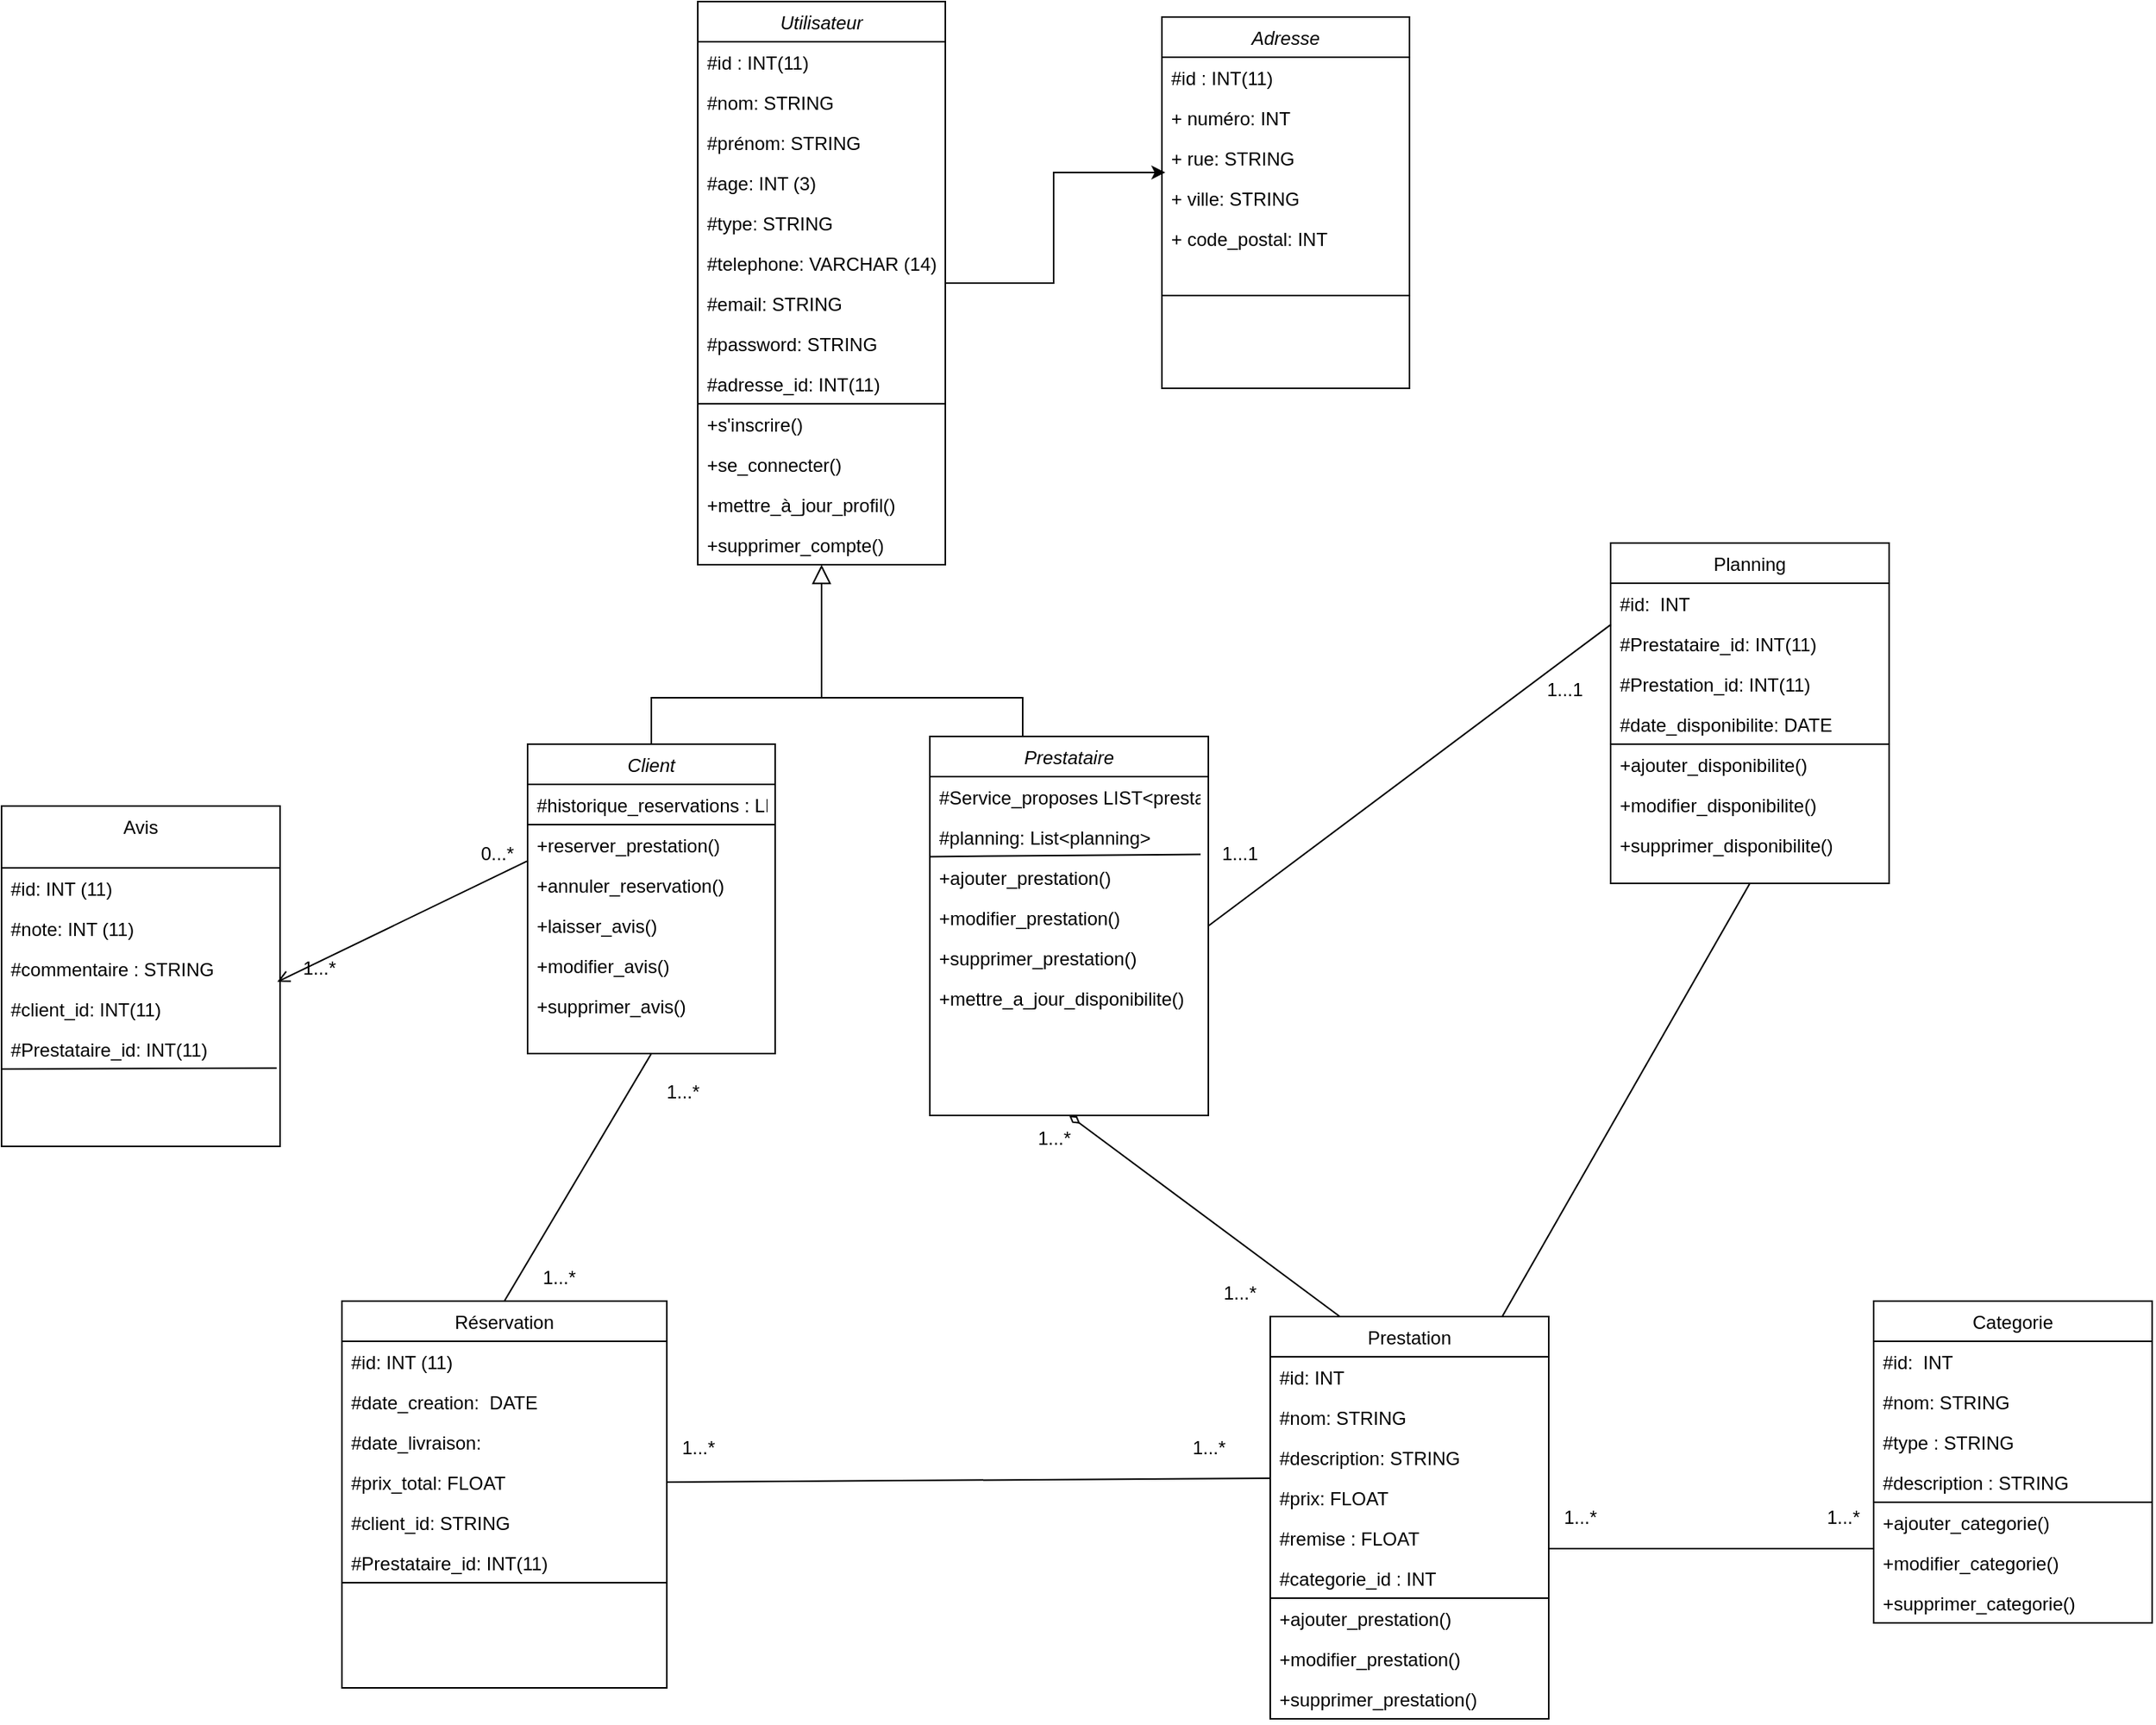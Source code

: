 <mxfile version="26.0.10">
  <diagram id="C5RBs43oDa-KdzZeNtuy" name="Page-1">
    <mxGraphModel dx="1638" dy="1960" grid="1" gridSize="10" guides="1" tooltips="1" connect="1" arrows="1" fold="1" page="1" pageScale="1" pageWidth="827" pageHeight="1169" math="0" shadow="0">
      <root>
        <mxCell id="WIyWlLk6GJQsqaUBKTNV-0" />
        <mxCell id="WIyWlLk6GJQsqaUBKTNV-1" parent="WIyWlLk6GJQsqaUBKTNV-0" />
        <mxCell id="zkfFHV4jXpPFQw0GAbJ--0" value="Utilisateur" style="swimlane;fontStyle=2;align=center;verticalAlign=top;childLayout=stackLayout;horizontal=1;startSize=26;horizontalStack=0;resizeParent=1;resizeLast=0;collapsible=1;marginBottom=0;rounded=0;shadow=0;strokeWidth=1;" parent="WIyWlLk6GJQsqaUBKTNV-1" vertex="1">
          <mxGeometry x="290" y="-1150" width="160" height="364" as="geometry">
            <mxRectangle x="230" y="140" width="160" height="26" as="alternateBounds" />
          </mxGeometry>
        </mxCell>
        <mxCell id="zkfFHV4jXpPFQw0GAbJ--1" value="#id : INT(11)" style="text;align=left;verticalAlign=top;spacingLeft=4;spacingRight=4;overflow=hidden;rotatable=0;points=[[0,0.5],[1,0.5]];portConstraint=eastwest;" parent="zkfFHV4jXpPFQw0GAbJ--0" vertex="1">
          <mxGeometry y="26" width="160" height="26" as="geometry" />
        </mxCell>
        <mxCell id="zkfFHV4jXpPFQw0GAbJ--2" value="#nom: STRING" style="text;align=left;verticalAlign=top;spacingLeft=4;spacingRight=4;overflow=hidden;rotatable=0;points=[[0,0.5],[1,0.5]];portConstraint=eastwest;rounded=0;shadow=0;html=0;" parent="zkfFHV4jXpPFQw0GAbJ--0" vertex="1">
          <mxGeometry y="52" width="160" height="26" as="geometry" />
        </mxCell>
        <mxCell id="zkfFHV4jXpPFQw0GAbJ--3" value="#prénom: STRING" style="text;align=left;verticalAlign=top;spacingLeft=4;spacingRight=4;overflow=hidden;rotatable=0;points=[[0,0.5],[1,0.5]];portConstraint=eastwest;rounded=0;shadow=0;html=0;" parent="zkfFHV4jXpPFQw0GAbJ--0" vertex="1">
          <mxGeometry y="78" width="160" height="26" as="geometry" />
        </mxCell>
        <mxCell id="09x6wX240GTnIhkP-kPZ-13" value="#age: INT (3)" style="text;align=left;verticalAlign=top;spacingLeft=4;spacingRight=4;overflow=hidden;rotatable=0;points=[[0,0.5],[1,0.5]];portConstraint=eastwest;rounded=0;shadow=0;html=0;" parent="zkfFHV4jXpPFQw0GAbJ--0" vertex="1">
          <mxGeometry y="104" width="160" height="26" as="geometry" />
        </mxCell>
        <mxCell id="09x6wX240GTnIhkP-kPZ-14" value="#type: STRING" style="text;align=left;verticalAlign=top;spacingLeft=4;spacingRight=4;overflow=hidden;rotatable=0;points=[[0,0.5],[1,0.5]];portConstraint=eastwest;rounded=0;shadow=0;html=0;" parent="zkfFHV4jXpPFQw0GAbJ--0" vertex="1">
          <mxGeometry y="130" width="160" height="26" as="geometry" />
        </mxCell>
        <mxCell id="09x6wX240GTnIhkP-kPZ-21" value="#telephone: VARCHAR (14)" style="text;align=left;verticalAlign=top;spacingLeft=4;spacingRight=4;overflow=hidden;rotatable=0;points=[[0,0.5],[1,0.5]];portConstraint=eastwest;rounded=0;shadow=0;html=0;" parent="zkfFHV4jXpPFQw0GAbJ--0" vertex="1">
          <mxGeometry y="156" width="160" height="26" as="geometry" />
        </mxCell>
        <mxCell id="09x6wX240GTnIhkP-kPZ-38" value="#email: STRING" style="text;align=left;verticalAlign=top;spacingLeft=4;spacingRight=4;overflow=hidden;rotatable=0;points=[[0,0.5],[1,0.5]];portConstraint=eastwest;rounded=0;shadow=0;html=0;" parent="zkfFHV4jXpPFQw0GAbJ--0" vertex="1">
          <mxGeometry y="182" width="160" height="26" as="geometry" />
        </mxCell>
        <mxCell id="09x6wX240GTnIhkP-kPZ-39" value="#password: STRING" style="text;align=left;verticalAlign=top;spacingLeft=4;spacingRight=4;overflow=hidden;rotatable=0;points=[[0,0.5],[1,0.5]];portConstraint=eastwest;rounded=0;shadow=0;html=0;" parent="zkfFHV4jXpPFQw0GAbJ--0" vertex="1">
          <mxGeometry y="208" width="160" height="26" as="geometry" />
        </mxCell>
        <mxCell id="09x6wX240GTnIhkP-kPZ-41" value="#adresse_id: INT(11)" style="text;align=left;verticalAlign=top;spacingLeft=4;spacingRight=4;overflow=hidden;rotatable=0;points=[[0,0.5],[1,0.5]];portConstraint=eastwest;rounded=0;shadow=0;html=0;" parent="zkfFHV4jXpPFQw0GAbJ--0" vertex="1">
          <mxGeometry y="234" width="160" height="26" as="geometry" />
        </mxCell>
        <mxCell id="09x6wX240GTnIhkP-kPZ-43" value="" style="endArrow=none;html=1;rounded=0;" parent="zkfFHV4jXpPFQw0GAbJ--0" edge="1">
          <mxGeometry width="50" height="50" relative="1" as="geometry">
            <mxPoint y="260" as="sourcePoint" />
            <mxPoint x="160" y="260" as="targetPoint" />
          </mxGeometry>
        </mxCell>
        <mxCell id="YF6P2X9bnGCXdfsYFpCG-1" value="+s&#39;inscrire()" style="text;align=left;verticalAlign=top;spacingLeft=4;spacingRight=4;overflow=hidden;rotatable=0;points=[[0,0.5],[1,0.5]];portConstraint=eastwest;rounded=0;shadow=0;html=0;" parent="zkfFHV4jXpPFQw0GAbJ--0" vertex="1">
          <mxGeometry y="260" width="160" height="26" as="geometry" />
        </mxCell>
        <mxCell id="YF6P2X9bnGCXdfsYFpCG-2" value="+se_connecter()" style="text;align=left;verticalAlign=top;spacingLeft=4;spacingRight=4;overflow=hidden;rotatable=0;points=[[0,0.5],[1,0.5]];portConstraint=eastwest;rounded=0;shadow=0;html=0;" parent="zkfFHV4jXpPFQw0GAbJ--0" vertex="1">
          <mxGeometry y="286" width="160" height="26" as="geometry" />
        </mxCell>
        <mxCell id="YF6P2X9bnGCXdfsYFpCG-30" value="+mettre_à_jour_profil()" style="text;align=left;verticalAlign=top;spacingLeft=4;spacingRight=4;overflow=hidden;rotatable=0;points=[[0,0.5],[1,0.5]];portConstraint=eastwest;rounded=0;shadow=0;html=0;" parent="zkfFHV4jXpPFQw0GAbJ--0" vertex="1">
          <mxGeometry y="312" width="160" height="26" as="geometry" />
        </mxCell>
        <mxCell id="YF6P2X9bnGCXdfsYFpCG-31" value="+supprimer_compte()" style="text;align=left;verticalAlign=top;spacingLeft=4;spacingRight=4;overflow=hidden;rotatable=0;points=[[0,0.5],[1,0.5]];portConstraint=eastwest;rounded=0;shadow=0;html=0;" parent="zkfFHV4jXpPFQw0GAbJ--0" vertex="1">
          <mxGeometry y="338" width="160" height="26" as="geometry" />
        </mxCell>
        <mxCell id="zkfFHV4jXpPFQw0GAbJ--6" value="Réservation" style="swimlane;fontStyle=0;align=center;verticalAlign=top;childLayout=stackLayout;horizontal=1;startSize=26;horizontalStack=0;resizeParent=1;resizeLast=0;collapsible=1;marginBottom=0;rounded=0;shadow=0;strokeWidth=1;" parent="WIyWlLk6GJQsqaUBKTNV-1" vertex="1">
          <mxGeometry x="60" y="-310" width="210" height="250" as="geometry">
            <mxRectangle x="120" y="570" width="160" height="26" as="alternateBounds" />
          </mxGeometry>
        </mxCell>
        <mxCell id="zkfFHV4jXpPFQw0GAbJ--7" value="#id: INT (11)" style="text;align=left;verticalAlign=top;spacingLeft=4;spacingRight=4;overflow=hidden;rotatable=0;points=[[0,0.5],[1,0.5]];portConstraint=eastwest;" parent="zkfFHV4jXpPFQw0GAbJ--6" vertex="1">
          <mxGeometry y="26" width="210" height="26" as="geometry" />
        </mxCell>
        <mxCell id="zkfFHV4jXpPFQw0GAbJ--8" value="#date_creation:  DATE" style="text;align=left;verticalAlign=top;spacingLeft=4;spacingRight=4;overflow=hidden;rotatable=0;points=[[0,0.5],[1,0.5]];portConstraint=eastwest;rounded=0;shadow=0;html=0;" parent="zkfFHV4jXpPFQw0GAbJ--6" vertex="1">
          <mxGeometry y="52" width="210" height="26" as="geometry" />
        </mxCell>
        <mxCell id="09x6wX240GTnIhkP-kPZ-66" value="#date_livraison: " style="text;align=left;verticalAlign=top;spacingLeft=4;spacingRight=4;overflow=hidden;rotatable=0;points=[[0,0.5],[1,0.5]];portConstraint=eastwest;rounded=0;shadow=0;html=0;" parent="zkfFHV4jXpPFQw0GAbJ--6" vertex="1">
          <mxGeometry y="78" width="210" height="26" as="geometry" />
        </mxCell>
        <mxCell id="09x6wX240GTnIhkP-kPZ-71" value="#prix_total: FLOAT" style="text;align=left;verticalAlign=top;spacingLeft=4;spacingRight=4;overflow=hidden;rotatable=0;points=[[0,0.5],[1,0.5]];portConstraint=eastwest;rounded=0;shadow=0;html=0;" parent="zkfFHV4jXpPFQw0GAbJ--6" vertex="1">
          <mxGeometry y="104" width="210" height="26" as="geometry" />
        </mxCell>
        <mxCell id="_Zfm9jwLy4W1q9WHlCT8-0" value="#client_id: STRING" style="text;align=left;verticalAlign=top;spacingLeft=4;spacingRight=4;overflow=hidden;rotatable=0;points=[[0,0.5],[1,0.5]];portConstraint=eastwest;rounded=0;shadow=0;html=0;" parent="zkfFHV4jXpPFQw0GAbJ--6" vertex="1">
          <mxGeometry y="130" width="210" height="26" as="geometry" />
        </mxCell>
        <mxCell id="3zISyBuMAikiwvPpsa2h-4" value="#Prestataire_id: INT(11)" style="text;align=left;verticalAlign=top;spacingLeft=4;spacingRight=4;overflow=hidden;rotatable=0;points=[[0,0.5],[1,0.5]];portConstraint=eastwest;rounded=0;shadow=0;html=0;" parent="zkfFHV4jXpPFQw0GAbJ--6" vertex="1">
          <mxGeometry y="156" width="210" height="26" as="geometry" />
        </mxCell>
        <mxCell id="qEeKyHEhCAI6KiBk3C8H-24" value="" style="endArrow=none;html=1;rounded=0;" parent="zkfFHV4jXpPFQw0GAbJ--6" edge="1">
          <mxGeometry width="50" height="50" relative="1" as="geometry">
            <mxPoint y="182" as="sourcePoint" />
            <mxPoint x="210" y="182" as="targetPoint" />
          </mxGeometry>
        </mxCell>
        <mxCell id="zkfFHV4jXpPFQw0GAbJ--12" value="" style="endArrow=block;endSize=10;endFill=0;shadow=0;strokeWidth=1;rounded=0;curved=0;edgeStyle=elbowEdgeStyle;elbow=vertical;entryX=0.5;entryY=1;entryDx=0;entryDy=0;exitX=0.5;exitY=0;exitDx=0;exitDy=0;" parent="WIyWlLk6GJQsqaUBKTNV-1" source="Z0JYn2a-cfdWObl-iRzG-19" target="zkfFHV4jXpPFQw0GAbJ--0" edge="1">
          <mxGeometry width="160" relative="1" as="geometry">
            <mxPoint x="310" y="-630" as="sourcePoint" />
            <mxPoint x="439" y="-720" as="targetPoint" />
            <Array as="points">
              <mxPoint x="390" y="-700" />
            </Array>
          </mxGeometry>
        </mxCell>
        <mxCell id="09x6wX240GTnIhkP-kPZ-3" value="Prestation" style="swimlane;fontStyle=0;align=center;verticalAlign=top;childLayout=stackLayout;horizontal=1;startSize=26;horizontalStack=0;resizeParent=1;resizeLast=0;collapsible=1;marginBottom=0;rounded=0;shadow=0;strokeWidth=1;" parent="WIyWlLk6GJQsqaUBKTNV-1" vertex="1">
          <mxGeometry x="660" y="-300" width="180" height="260" as="geometry">
            <mxRectangle x="130" y="380" width="160" height="26" as="alternateBounds" />
          </mxGeometry>
        </mxCell>
        <mxCell id="09x6wX240GTnIhkP-kPZ-4" value="#id: INT" style="text;align=left;verticalAlign=top;spacingLeft=4;spacingRight=4;overflow=hidden;rotatable=0;points=[[0,0.5],[1,0.5]];portConstraint=eastwest;" parent="09x6wX240GTnIhkP-kPZ-3" vertex="1">
          <mxGeometry y="26" width="180" height="26" as="geometry" />
        </mxCell>
        <mxCell id="09x6wX240GTnIhkP-kPZ-76" value="#nom: STRING" style="text;align=left;verticalAlign=top;spacingLeft=4;spacingRight=4;overflow=hidden;rotatable=0;points=[[0,0.5],[1,0.5]];portConstraint=eastwest;" parent="09x6wX240GTnIhkP-kPZ-3" vertex="1">
          <mxGeometry y="52" width="180" height="26" as="geometry" />
        </mxCell>
        <mxCell id="09x6wX240GTnIhkP-kPZ-80" value="#description: STRING" style="text;align=left;verticalAlign=top;spacingLeft=4;spacingRight=4;overflow=hidden;rotatable=0;points=[[0,0.5],[1,0.5]];portConstraint=eastwest;" parent="09x6wX240GTnIhkP-kPZ-3" vertex="1">
          <mxGeometry y="78" width="180" height="26" as="geometry" />
        </mxCell>
        <mxCell id="09x6wX240GTnIhkP-kPZ-81" value="#prix: FLOAT" style="text;align=left;verticalAlign=top;spacingLeft=4;spacingRight=4;overflow=hidden;rotatable=0;points=[[0,0.5],[1,0.5]];portConstraint=eastwest;" parent="09x6wX240GTnIhkP-kPZ-3" vertex="1">
          <mxGeometry y="104" width="180" height="26" as="geometry" />
        </mxCell>
        <mxCell id="09x6wX240GTnIhkP-kPZ-82" value="#remise : FLOAT" style="text;align=left;verticalAlign=top;spacingLeft=4;spacingRight=4;overflow=hidden;rotatable=0;points=[[0,0.5],[1,0.5]];portConstraint=eastwest;" parent="09x6wX240GTnIhkP-kPZ-3" vertex="1">
          <mxGeometry y="130" width="180" height="26" as="geometry" />
        </mxCell>
        <mxCell id="09x6wX240GTnIhkP-kPZ-87" value="#categorie_id : INT" style="text;align=left;verticalAlign=top;spacingLeft=4;spacingRight=4;overflow=hidden;rotatable=0;points=[[0,0.5],[1,0.5]];portConstraint=eastwest;" parent="09x6wX240GTnIhkP-kPZ-3" vertex="1">
          <mxGeometry y="156" width="180" height="26" as="geometry" />
        </mxCell>
        <mxCell id="qEeKyHEhCAI6KiBk3C8H-23" value="" style="endArrow=none;html=1;rounded=0;" parent="09x6wX240GTnIhkP-kPZ-3" edge="1">
          <mxGeometry width="50" height="50" relative="1" as="geometry">
            <mxPoint y="182" as="sourcePoint" />
            <mxPoint x="180" y="182" as="targetPoint" />
          </mxGeometry>
        </mxCell>
        <mxCell id="YF6P2X9bnGCXdfsYFpCG-73" value="+ajouter_prestation()" style="text;align=left;verticalAlign=top;spacingLeft=4;spacingRight=4;overflow=hidden;rotatable=0;points=[[0,0.5],[1,0.5]];portConstraint=eastwest;" parent="09x6wX240GTnIhkP-kPZ-3" vertex="1">
          <mxGeometry y="182" width="180" height="26" as="geometry" />
        </mxCell>
        <mxCell id="YF6P2X9bnGCXdfsYFpCG-74" value="+modifier_prestation()" style="text;align=left;verticalAlign=top;spacingLeft=4;spacingRight=4;overflow=hidden;rotatable=0;points=[[0,0.5],[1,0.5]];portConstraint=eastwest;" parent="09x6wX240GTnIhkP-kPZ-3" vertex="1">
          <mxGeometry y="208" width="180" height="26" as="geometry" />
        </mxCell>
        <mxCell id="YF6P2X9bnGCXdfsYFpCG-75" value="+supprimer_prestation()" style="text;align=left;verticalAlign=top;spacingLeft=4;spacingRight=4;overflow=hidden;rotatable=0;points=[[0,0.5],[1,0.5]];portConstraint=eastwest;" parent="09x6wX240GTnIhkP-kPZ-3" vertex="1">
          <mxGeometry y="234" width="180" height="26" as="geometry" />
        </mxCell>
        <mxCell id="Z0JYn2a-cfdWObl-iRzG-19" value="Client" style="swimlane;fontStyle=2;align=center;verticalAlign=top;childLayout=stackLayout;horizontal=1;startSize=26;horizontalStack=0;resizeParent=1;resizeLast=0;collapsible=1;marginBottom=0;rounded=0;shadow=0;strokeWidth=1;" parent="WIyWlLk6GJQsqaUBKTNV-1" vertex="1">
          <mxGeometry x="180" y="-670" width="160" height="200" as="geometry">
            <mxRectangle x="230" y="140" width="160" height="26" as="alternateBounds" />
          </mxGeometry>
        </mxCell>
        <mxCell id="Z0JYn2a-cfdWObl-iRzG-20" value="#historique_reservations : LIST&lt;reservation&gt;" style="text;align=left;verticalAlign=top;spacingLeft=4;spacingRight=4;overflow=hidden;rotatable=0;points=[[0,0.5],[1,0.5]];portConstraint=eastwest;" parent="Z0JYn2a-cfdWObl-iRzG-19" vertex="1">
          <mxGeometry y="26" width="160" height="26" as="geometry" />
        </mxCell>
        <mxCell id="Z0JYn2a-cfdWObl-iRzG-31" value="" style="endArrow=none;html=1;rounded=0;" parent="Z0JYn2a-cfdWObl-iRzG-19" edge="1">
          <mxGeometry width="50" height="50" relative="1" as="geometry">
            <mxPoint y="52" as="sourcePoint" />
            <mxPoint x="160" y="52" as="targetPoint" />
          </mxGeometry>
        </mxCell>
        <mxCell id="YF6P2X9bnGCXdfsYFpCG-46" value="+reserver_prestation()" style="text;align=left;verticalAlign=top;spacingLeft=4;spacingRight=4;overflow=hidden;rotatable=0;points=[[0,0.5],[1,0.5]];portConstraint=eastwest;" parent="Z0JYn2a-cfdWObl-iRzG-19" vertex="1">
          <mxGeometry y="52" width="160" height="26" as="geometry" />
        </mxCell>
        <mxCell id="YF6P2X9bnGCXdfsYFpCG-51" value="+annuler_reservation()" style="text;align=left;verticalAlign=top;spacingLeft=4;spacingRight=4;overflow=hidden;rotatable=0;points=[[0,0.5],[1,0.5]];portConstraint=eastwest;" parent="Z0JYn2a-cfdWObl-iRzG-19" vertex="1">
          <mxGeometry y="78" width="160" height="26" as="geometry" />
        </mxCell>
        <mxCell id="YF6P2X9bnGCXdfsYFpCG-52" value="+laisser_avis()" style="text;align=left;verticalAlign=top;spacingLeft=4;spacingRight=4;overflow=hidden;rotatable=0;points=[[0,0.5],[1,0.5]];portConstraint=eastwest;" parent="Z0JYn2a-cfdWObl-iRzG-19" vertex="1">
          <mxGeometry y="104" width="160" height="26" as="geometry" />
        </mxCell>
        <mxCell id="YF6P2X9bnGCXdfsYFpCG-65" value="+modifier_avis()" style="text;align=left;verticalAlign=top;spacingLeft=4;spacingRight=4;overflow=hidden;rotatable=0;points=[[0,0.5],[1,0.5]];portConstraint=eastwest;" parent="Z0JYn2a-cfdWObl-iRzG-19" vertex="1">
          <mxGeometry y="130" width="160" height="26" as="geometry" />
        </mxCell>
        <mxCell id="YF6P2X9bnGCXdfsYFpCG-64" value="+supprimer_avis()" style="text;align=left;verticalAlign=top;spacingLeft=4;spacingRight=4;overflow=hidden;rotatable=0;points=[[0,0.5],[1,0.5]];portConstraint=eastwest;" parent="Z0JYn2a-cfdWObl-iRzG-19" vertex="1">
          <mxGeometry y="156" width="160" height="26" as="geometry" />
        </mxCell>
        <mxCell id="qEeKyHEhCAI6KiBk3C8H-1" value="Prestataire" style="swimlane;fontStyle=2;align=center;verticalAlign=top;childLayout=stackLayout;horizontal=1;startSize=26;horizontalStack=0;resizeParent=1;resizeLast=0;collapsible=1;marginBottom=0;rounded=0;shadow=0;strokeWidth=1;" parent="WIyWlLk6GJQsqaUBKTNV-1" vertex="1">
          <mxGeometry x="440" y="-675" width="180" height="245" as="geometry">
            <mxRectangle x="230" y="140" width="160" height="26" as="alternateBounds" />
          </mxGeometry>
        </mxCell>
        <mxCell id="qEeKyHEhCAI6KiBk3C8H-2" value="#Service_proposes LIST&lt;prestation&gt;" style="text;align=left;verticalAlign=top;spacingLeft=4;spacingRight=4;overflow=hidden;rotatable=0;points=[[0,0.5],[1,0.5]];portConstraint=eastwest;" parent="qEeKyHEhCAI6KiBk3C8H-1" vertex="1">
          <mxGeometry y="26" width="180" height="26" as="geometry" />
        </mxCell>
        <mxCell id="YF6P2X9bnGCXdfsYFpCG-53" value="#planning: List&lt;planning&gt;" style="text;align=left;verticalAlign=top;spacingLeft=4;spacingRight=4;overflow=hidden;rotatable=0;points=[[0,0.5],[1,0.5]];portConstraint=eastwest;" parent="qEeKyHEhCAI6KiBk3C8H-1" vertex="1">
          <mxGeometry y="52" width="180" height="26" as="geometry" />
        </mxCell>
        <mxCell id="qEeKyHEhCAI6KiBk3C8H-6" value="" style="endArrow=none;html=1;rounded=0;" parent="qEeKyHEhCAI6KiBk3C8H-1" edge="1" target="YF6P2X9bnGCXdfsYFpCG-16">
          <mxGeometry width="50" height="50" relative="1" as="geometry">
            <mxPoint y="77.71" as="sourcePoint" />
            <mxPoint x="160" y="77.71" as="targetPoint" />
          </mxGeometry>
        </mxCell>
        <mxCell id="YF6P2X9bnGCXdfsYFpCG-54" value="+ajouter_prestation()" style="text;align=left;verticalAlign=top;spacingLeft=4;spacingRight=4;overflow=hidden;rotatable=0;points=[[0,0.5],[1,0.5]];portConstraint=eastwest;" parent="qEeKyHEhCAI6KiBk3C8H-1" vertex="1">
          <mxGeometry y="78" width="180" height="26" as="geometry" />
        </mxCell>
        <mxCell id="YF6P2X9bnGCXdfsYFpCG-57" value="+modifier_prestation()" style="text;align=left;verticalAlign=top;spacingLeft=4;spacingRight=4;overflow=hidden;rotatable=0;points=[[0,0.5],[1,0.5]];portConstraint=eastwest;" parent="qEeKyHEhCAI6KiBk3C8H-1" vertex="1">
          <mxGeometry y="104" width="180" height="26" as="geometry" />
        </mxCell>
        <mxCell id="YF6P2X9bnGCXdfsYFpCG-58" value="+supprimer_prestation()" style="text;align=left;verticalAlign=top;spacingLeft=4;spacingRight=4;overflow=hidden;rotatable=0;points=[[0,0.5],[1,0.5]];portConstraint=eastwest;" parent="qEeKyHEhCAI6KiBk3C8H-1" vertex="1">
          <mxGeometry y="130" width="180" height="26" as="geometry" />
        </mxCell>
        <mxCell id="YF6P2X9bnGCXdfsYFpCG-59" value="+mettre_a_jour_disponibilite()" style="text;align=left;verticalAlign=top;spacingLeft=4;spacingRight=4;overflow=hidden;rotatable=0;points=[[0,0.5],[1,0.5]];portConstraint=eastwest;" parent="qEeKyHEhCAI6KiBk3C8H-1" vertex="1">
          <mxGeometry y="156" width="180" height="26" as="geometry" />
        </mxCell>
        <mxCell id="qEeKyHEhCAI6KiBk3C8H-8" value="" style="endArrow=none;html=1;rounded=0;" parent="WIyWlLk6GJQsqaUBKTNV-1" edge="1">
          <mxGeometry width="50" height="50" relative="1" as="geometry">
            <mxPoint x="500" y="-675" as="sourcePoint" />
            <mxPoint x="370" y="-700" as="targetPoint" />
            <Array as="points">
              <mxPoint x="500" y="-700" />
            </Array>
          </mxGeometry>
        </mxCell>
        <mxCell id="qEeKyHEhCAI6KiBk3C8H-16" value="Categorie" style="swimlane;fontStyle=0;align=center;verticalAlign=top;childLayout=stackLayout;horizontal=1;startSize=26;horizontalStack=0;resizeParent=1;resizeLast=0;collapsible=1;marginBottom=0;rounded=0;shadow=0;strokeWidth=1;" parent="WIyWlLk6GJQsqaUBKTNV-1" vertex="1">
          <mxGeometry x="1050" y="-310" width="180" height="208" as="geometry">
            <mxRectangle x="130" y="380" width="160" height="26" as="alternateBounds" />
          </mxGeometry>
        </mxCell>
        <mxCell id="qEeKyHEhCAI6KiBk3C8H-17" value="#id:  INT" style="text;align=left;verticalAlign=top;spacingLeft=4;spacingRight=4;overflow=hidden;rotatable=0;points=[[0,0.5],[1,0.5]];portConstraint=eastwest;" parent="qEeKyHEhCAI6KiBk3C8H-16" vertex="1">
          <mxGeometry y="26" width="180" height="26" as="geometry" />
        </mxCell>
        <mxCell id="qEeKyHEhCAI6KiBk3C8H-18" value="#nom: STRING" style="text;align=left;verticalAlign=top;spacingLeft=4;spacingRight=4;overflow=hidden;rotatable=0;points=[[0,0.5],[1,0.5]];portConstraint=eastwest;" parent="qEeKyHEhCAI6KiBk3C8H-16" vertex="1">
          <mxGeometry y="52" width="180" height="26" as="geometry" />
        </mxCell>
        <mxCell id="qEeKyHEhCAI6KiBk3C8H-19" value="#type : STRING" style="text;align=left;verticalAlign=top;spacingLeft=4;spacingRight=4;overflow=hidden;rotatable=0;points=[[0,0.5],[1,0.5]];portConstraint=eastwest;" parent="qEeKyHEhCAI6KiBk3C8H-16" vertex="1">
          <mxGeometry y="78" width="180" height="26" as="geometry" />
        </mxCell>
        <mxCell id="heG1yDa9BCCAStLxHhsU-0" value="#description : STRING" style="text;align=left;verticalAlign=top;spacingLeft=4;spacingRight=4;overflow=hidden;rotatable=0;points=[[0,0.5],[1,0.5]];portConstraint=eastwest;" vertex="1" parent="qEeKyHEhCAI6KiBk3C8H-16">
          <mxGeometry y="104" width="180" height="26" as="geometry" />
        </mxCell>
        <mxCell id="YF6P2X9bnGCXdfsYFpCG-85" value="" style="endArrow=none;html=1;rounded=0;" parent="qEeKyHEhCAI6KiBk3C8H-16" edge="1">
          <mxGeometry width="50" height="50" relative="1" as="geometry">
            <mxPoint y="130" as="sourcePoint" />
            <mxPoint x="180" y="130" as="targetPoint" />
          </mxGeometry>
        </mxCell>
        <mxCell id="YF6P2X9bnGCXdfsYFpCG-81" value="+ajouter_categorie()" style="text;align=left;verticalAlign=top;spacingLeft=4;spacingRight=4;overflow=hidden;rotatable=0;points=[[0,0.5],[1,0.5]];portConstraint=eastwest;" parent="qEeKyHEhCAI6KiBk3C8H-16" vertex="1">
          <mxGeometry y="130" width="180" height="26" as="geometry" />
        </mxCell>
        <mxCell id="YF6P2X9bnGCXdfsYFpCG-82" value="+modifier_categorie()" style="text;align=left;verticalAlign=top;spacingLeft=4;spacingRight=4;overflow=hidden;rotatable=0;points=[[0,0.5],[1,0.5]];portConstraint=eastwest;" parent="qEeKyHEhCAI6KiBk3C8H-16" vertex="1">
          <mxGeometry y="156" width="180" height="26" as="geometry" />
        </mxCell>
        <mxCell id="YF6P2X9bnGCXdfsYFpCG-83" value="+supprimer_categorie()" style="text;align=left;verticalAlign=top;spacingLeft=4;spacingRight=4;overflow=hidden;rotatable=0;points=[[0,0.5],[1,0.5]];portConstraint=eastwest;" parent="qEeKyHEhCAI6KiBk3C8H-16" vertex="1">
          <mxGeometry y="182" width="180" height="26" as="geometry" />
        </mxCell>
        <mxCell id="qEeKyHEhCAI6KiBk3C8H-25" value="Planning" style="swimlane;fontStyle=0;align=center;verticalAlign=top;childLayout=stackLayout;horizontal=1;startSize=26;horizontalStack=0;resizeParent=1;resizeLast=0;collapsible=1;marginBottom=0;rounded=0;shadow=0;strokeWidth=1;" parent="WIyWlLk6GJQsqaUBKTNV-1" vertex="1">
          <mxGeometry x="880" y="-800" width="180" height="220" as="geometry">
            <mxRectangle x="130" y="380" width="160" height="26" as="alternateBounds" />
          </mxGeometry>
        </mxCell>
        <mxCell id="qEeKyHEhCAI6KiBk3C8H-26" value="#id:  INT" style="text;align=left;verticalAlign=top;spacingLeft=4;spacingRight=4;overflow=hidden;rotatable=0;points=[[0,0.5],[1,0.5]];portConstraint=eastwest;" parent="qEeKyHEhCAI6KiBk3C8H-25" vertex="1">
          <mxGeometry y="26" width="180" height="26" as="geometry" />
        </mxCell>
        <mxCell id="3zISyBuMAikiwvPpsa2h-3" value="#Prestataire_id: INT(11)" style="text;align=left;verticalAlign=top;spacingLeft=4;spacingRight=4;overflow=hidden;rotatable=0;points=[[0,0.5],[1,0.5]];portConstraint=eastwest;rounded=0;shadow=0;html=0;" parent="qEeKyHEhCAI6KiBk3C8H-25" vertex="1">
          <mxGeometry y="52" width="180" height="26" as="geometry" />
        </mxCell>
        <mxCell id="YF6P2X9bnGCXdfsYFpCG-76" value="#Prestation_id: INT(11)" style="text;align=left;verticalAlign=top;spacingLeft=4;spacingRight=4;overflow=hidden;rotatable=0;points=[[0,0.5],[1,0.5]];portConstraint=eastwest;rounded=0;shadow=0;html=0;" parent="qEeKyHEhCAI6KiBk3C8H-25" vertex="1">
          <mxGeometry y="78" width="180" height="26" as="geometry" />
        </mxCell>
        <mxCell id="YF6P2X9bnGCXdfsYFpCG-77" value="#date_disponibilite: DATE" style="text;align=left;verticalAlign=top;spacingLeft=4;spacingRight=4;overflow=hidden;rotatable=0;points=[[0,0.5],[1,0.5]];portConstraint=eastwest;rounded=0;shadow=0;html=0;" parent="qEeKyHEhCAI6KiBk3C8H-25" vertex="1">
          <mxGeometry y="104" width="180" height="26" as="geometry" />
        </mxCell>
        <mxCell id="qEeKyHEhCAI6KiBk3C8H-32" value="" style="endArrow=none;html=1;rounded=0;" parent="qEeKyHEhCAI6KiBk3C8H-25" edge="1">
          <mxGeometry width="50" height="50" relative="1" as="geometry">
            <mxPoint y="130" as="sourcePoint" />
            <mxPoint x="180" y="130" as="targetPoint" />
            <Array as="points">
              <mxPoint x="90" y="130" />
            </Array>
          </mxGeometry>
        </mxCell>
        <mxCell id="YF6P2X9bnGCXdfsYFpCG-78" value="+ajouter_disponibilite()" style="text;align=left;verticalAlign=top;spacingLeft=4;spacingRight=4;overflow=hidden;rotatable=0;points=[[0,0.5],[1,0.5]];portConstraint=eastwest;rounded=0;shadow=0;html=0;" parent="qEeKyHEhCAI6KiBk3C8H-25" vertex="1">
          <mxGeometry y="130" width="180" height="26" as="geometry" />
        </mxCell>
        <mxCell id="YF6P2X9bnGCXdfsYFpCG-79" value="+modifier_disponibilite()" style="text;align=left;verticalAlign=top;spacingLeft=4;spacingRight=4;overflow=hidden;rotatable=0;points=[[0,0.5],[1,0.5]];portConstraint=eastwest;rounded=0;shadow=0;html=0;" parent="qEeKyHEhCAI6KiBk3C8H-25" vertex="1">
          <mxGeometry y="156" width="180" height="26" as="geometry" />
        </mxCell>
        <mxCell id="YF6P2X9bnGCXdfsYFpCG-80" value="+supprimer_disponibilite()" style="text;align=left;verticalAlign=top;spacingLeft=4;spacingRight=4;overflow=hidden;rotatable=0;points=[[0,0.5],[1,0.5]];portConstraint=eastwest;rounded=0;shadow=0;html=0;" parent="qEeKyHEhCAI6KiBk3C8H-25" vertex="1">
          <mxGeometry y="182" width="180" height="26" as="geometry" />
        </mxCell>
        <mxCell id="qEeKyHEhCAI6KiBk3C8H-33" value="Avis" style="swimlane;fontStyle=0;align=center;verticalAlign=top;childLayout=stackLayout;horizontal=1;startSize=40;horizontalStack=0;resizeParent=1;resizeLast=0;collapsible=1;marginBottom=0;rounded=0;shadow=0;strokeWidth=1;" parent="WIyWlLk6GJQsqaUBKTNV-1" vertex="1">
          <mxGeometry x="-160" y="-630" width="180" height="220" as="geometry">
            <mxRectangle x="340" y="380" width="170" height="26" as="alternateBounds" />
          </mxGeometry>
        </mxCell>
        <mxCell id="qEeKyHEhCAI6KiBk3C8H-34" value="#id: INT (11)" style="text;align=left;verticalAlign=top;spacingLeft=4;spacingRight=4;overflow=hidden;rotatable=0;points=[[0,0.5],[1,0.5]];portConstraint=eastwest;" parent="qEeKyHEhCAI6KiBk3C8H-33" vertex="1">
          <mxGeometry y="40" width="180" height="26" as="geometry" />
        </mxCell>
        <mxCell id="YF6P2X9bnGCXdfsYFpCG-60" value="#note: INT (11)" style="text;align=left;verticalAlign=top;spacingLeft=4;spacingRight=4;overflow=hidden;rotatable=0;points=[[0,0.5],[1,0.5]];portConstraint=eastwest;" parent="qEeKyHEhCAI6KiBk3C8H-33" vertex="1">
          <mxGeometry y="66" width="180" height="26" as="geometry" />
        </mxCell>
        <mxCell id="qEeKyHEhCAI6KiBk3C8H-35" value="#commentaire : STRING" style="text;align=left;verticalAlign=top;spacingLeft=4;spacingRight=4;overflow=hidden;rotatable=0;points=[[0,0.5],[1,0.5]];portConstraint=eastwest;" parent="qEeKyHEhCAI6KiBk3C8H-33" vertex="1">
          <mxGeometry y="92" width="180" height="26" as="geometry" />
        </mxCell>
        <mxCell id="3zISyBuMAikiwvPpsa2h-1" value="#client_id: INT(11)" style="text;align=left;verticalAlign=top;spacingLeft=4;spacingRight=4;overflow=hidden;rotatable=0;points=[[0,0.5],[1,0.5]];portConstraint=eastwest;rounded=0;shadow=0;html=0;" parent="qEeKyHEhCAI6KiBk3C8H-33" vertex="1">
          <mxGeometry y="118" width="180" height="26" as="geometry" />
        </mxCell>
        <mxCell id="3zISyBuMAikiwvPpsa2h-2" value="#Prestataire_id: INT(11)" style="text;align=left;verticalAlign=top;spacingLeft=4;spacingRight=4;overflow=hidden;rotatable=0;points=[[0,0.5],[1,0.5]];portConstraint=eastwest;rounded=0;shadow=0;html=0;" parent="qEeKyHEhCAI6KiBk3C8H-33" vertex="1">
          <mxGeometry y="144" width="180" height="26" as="geometry" />
        </mxCell>
        <mxCell id="YF6P2X9bnGCXdfsYFpCG-62" value="" style="endArrow=none;html=1;rounded=0;entryX=0.988;entryY=0.974;entryDx=0;entryDy=0;entryPerimeter=0;" parent="qEeKyHEhCAI6KiBk3C8H-33" target="3zISyBuMAikiwvPpsa2h-2" edge="1">
          <mxGeometry width="50" height="50" relative="1" as="geometry">
            <mxPoint y="170" as="sourcePoint" />
            <mxPoint x="170" y="170" as="targetPoint" />
          </mxGeometry>
        </mxCell>
        <mxCell id="LvpSkpxT_OZSYmMf9NfX-2" value="" style="endArrow=diamondThin;html=1;rounded=0;exitX=0.25;exitY=0;exitDx=0;exitDy=0;endFill=0;strokeWidth=1;startSize=6;entryX=0.5;entryY=1;entryDx=0;entryDy=0;" parent="WIyWlLk6GJQsqaUBKTNV-1" source="09x6wX240GTnIhkP-kPZ-3" target="qEeKyHEhCAI6KiBk3C8H-1" edge="1">
          <mxGeometry width="50" height="50" relative="1" as="geometry">
            <mxPoint x="660" y="-350" as="sourcePoint" />
            <mxPoint x="560" y="-430" as="targetPoint" />
          </mxGeometry>
        </mxCell>
        <mxCell id="LvpSkpxT_OZSYmMf9NfX-8" value="" style="endArrow=none;endSize=10;endFill=0;shadow=0;strokeWidth=1;rounded=0;curved=0;edgeStyle=elbowEdgeStyle;elbow=vertical;entryX=0;entryY=0.769;entryDx=0;entryDy=0;entryPerimeter=0;startFill=0;exitX=1;exitY=0.5;exitDx=0;exitDy=0;" parent="WIyWlLk6GJQsqaUBKTNV-1" source="09x6wX240GTnIhkP-kPZ-82" edge="1">
          <mxGeometry width="160" relative="1" as="geometry">
            <mxPoint x="840" y="-80" as="sourcePoint" />
            <mxPoint x="1050" y="-186.006" as="targetPoint" />
            <Array as="points">
              <mxPoint x="990" y="-150" />
            </Array>
          </mxGeometry>
        </mxCell>
        <mxCell id="LvpSkpxT_OZSYmMf9NfX-9" value="" style="endArrow=open;html=1;rounded=0;strokeColor=default;endFill=0;exitX=-0.003;exitY=0.91;exitDx=0;exitDy=0;entryX=0.99;entryY=0.833;entryDx=0;entryDy=0;exitPerimeter=0;entryPerimeter=0;" parent="WIyWlLk6GJQsqaUBKTNV-1" target="qEeKyHEhCAI6KiBk3C8H-35" edge="1">
          <mxGeometry width="50" height="50" relative="1" as="geometry">
            <mxPoint x="179.52" y="-594.34" as="sourcePoint" />
            <mxPoint x="180" y="40" as="targetPoint" />
          </mxGeometry>
        </mxCell>
        <mxCell id="LvpSkpxT_OZSYmMf9NfX-16" value="" style="endArrow=none;html=1;rounded=0;exitX=0.5;exitY=0;exitDx=0;exitDy=0;entryX=0.5;entryY=1;entryDx=0;entryDy=0;" parent="WIyWlLk6GJQsqaUBKTNV-1" source="zkfFHV4jXpPFQw0GAbJ--6" target="Z0JYn2a-cfdWObl-iRzG-19" edge="1">
          <mxGeometry width="50" height="50" relative="1" as="geometry">
            <mxPoint x="185" y="-370" as="sourcePoint" />
            <mxPoint x="200" y="-430" as="targetPoint" />
          </mxGeometry>
        </mxCell>
        <mxCell id="LvpSkpxT_OZSYmMf9NfX-17" value="" style="endArrow=none;html=1;rounded=0;entryX=0.002;entryY=0.021;entryDx=0;entryDy=0;entryPerimeter=0;exitX=1;exitY=0.5;exitDx=0;exitDy=0;" parent="WIyWlLk6GJQsqaUBKTNV-1" source="qEeKyHEhCAI6KiBk3C8H-1" edge="1">
          <mxGeometry width="50" height="50" relative="1" as="geometry">
            <mxPoint x="610" y="-590" as="sourcePoint" />
            <mxPoint x="880.36" y="-747.454" as="targetPoint" />
          </mxGeometry>
        </mxCell>
        <mxCell id="3zISyBuMAikiwvPpsa2h-18" value="" style="endArrow=none;html=1;rounded=0;fontSize=12;startSize=8;endSize=8;curved=1;entryX=-0.002;entryY=0.019;entryDx=0;entryDy=0;entryPerimeter=0;exitX=1;exitY=0.5;exitDx=0;exitDy=0;" parent="WIyWlLk6GJQsqaUBKTNV-1" source="09x6wX240GTnIhkP-kPZ-71" target="09x6wX240GTnIhkP-kPZ-81" edge="1">
          <mxGeometry width="50" height="50" relative="1" as="geometry">
            <mxPoint x="590" y="-164" as="sourcePoint" />
            <mxPoint x="680" y="-171.5" as="targetPoint" />
          </mxGeometry>
        </mxCell>
        <mxCell id="3zISyBuMAikiwvPpsa2h-23" value="" style="endArrow=none;html=1;rounded=0;fontSize=12;startSize=8;endSize=8;curved=1;exitX=0.833;exitY=0;exitDx=0;exitDy=0;exitPerimeter=0;entryX=0.5;entryY=1;entryDx=0;entryDy=0;" parent="WIyWlLk6GJQsqaUBKTNV-1" source="09x6wX240GTnIhkP-kPZ-3" target="qEeKyHEhCAI6KiBk3C8H-25" edge="1">
          <mxGeometry width="50" height="50" relative="1" as="geometry">
            <mxPoint x="615" y="-447" as="sourcePoint" />
            <mxPoint x="990" y="-510" as="targetPoint" />
          </mxGeometry>
        </mxCell>
        <mxCell id="YF6P2X9bnGCXdfsYFpCG-3" value="0...*" style="text;html=1;align=center;verticalAlign=middle;resizable=0;points=[];autosize=1;strokeColor=none;fillColor=none;" parent="WIyWlLk6GJQsqaUBKTNV-1" vertex="1">
          <mxGeometry x="140" y="-614" width="40" height="30" as="geometry" />
        </mxCell>
        <mxCell id="YF6P2X9bnGCXdfsYFpCG-9" value="1...*" style="text;html=1;align=center;verticalAlign=middle;resizable=0;points=[];autosize=1;strokeColor=none;fillColor=none;" parent="WIyWlLk6GJQsqaUBKTNV-1" vertex="1">
          <mxGeometry x="25" y="-540" width="40" height="30" as="geometry" />
        </mxCell>
        <mxCell id="YF6P2X9bnGCXdfsYFpCG-10" value="1...*" style="text;html=1;align=center;verticalAlign=middle;resizable=0;points=[];autosize=1;strokeColor=none;fillColor=none;" parent="WIyWlLk6GJQsqaUBKTNV-1" vertex="1">
          <mxGeometry x="260" y="-460" width="40" height="30" as="geometry" />
        </mxCell>
        <mxCell id="YF6P2X9bnGCXdfsYFpCG-11" value="1...*" style="text;html=1;align=center;verticalAlign=middle;resizable=0;points=[];autosize=1;strokeColor=none;fillColor=none;" parent="WIyWlLk6GJQsqaUBKTNV-1" vertex="1">
          <mxGeometry x="180" y="-340" width="40" height="30" as="geometry" />
        </mxCell>
        <mxCell id="YF6P2X9bnGCXdfsYFpCG-12" value="1...*" style="text;html=1;align=center;verticalAlign=middle;resizable=0;points=[];autosize=1;strokeColor=none;fillColor=none;" parent="WIyWlLk6GJQsqaUBKTNV-1" vertex="1">
          <mxGeometry x="500" y="-430" width="40" height="30" as="geometry" />
        </mxCell>
        <mxCell id="YF6P2X9bnGCXdfsYFpCG-13" value="1...*" style="text;html=1;align=center;verticalAlign=middle;resizable=0;points=[];autosize=1;strokeColor=none;fillColor=none;" parent="WIyWlLk6GJQsqaUBKTNV-1" vertex="1">
          <mxGeometry x="620" y="-330" width="40" height="30" as="geometry" />
        </mxCell>
        <mxCell id="YF6P2X9bnGCXdfsYFpCG-14" value="1...*" style="text;html=1;align=center;verticalAlign=middle;resizable=0;points=[];autosize=1;strokeColor=none;fillColor=none;" parent="WIyWlLk6GJQsqaUBKTNV-1" vertex="1">
          <mxGeometry x="840" y="-185" width="40" height="30" as="geometry" />
        </mxCell>
        <mxCell id="YF6P2X9bnGCXdfsYFpCG-15" value="1...*" style="text;html=1;align=center;verticalAlign=middle;resizable=0;points=[];autosize=1;strokeColor=none;fillColor=none;" parent="WIyWlLk6GJQsqaUBKTNV-1" vertex="1">
          <mxGeometry x="1010" y="-185" width="40" height="30" as="geometry" />
        </mxCell>
        <mxCell id="YF6P2X9bnGCXdfsYFpCG-16" value="1...1" style="text;html=1;align=center;verticalAlign=middle;resizable=0;points=[];autosize=1;strokeColor=none;fillColor=none;" parent="WIyWlLk6GJQsqaUBKTNV-1" vertex="1">
          <mxGeometry x="615" y="-614" width="50" height="30" as="geometry" />
        </mxCell>
        <mxCell id="YF6P2X9bnGCXdfsYFpCG-17" value="1...1" style="text;html=1;align=center;verticalAlign=middle;resizable=0;points=[];autosize=1;strokeColor=none;fillColor=none;" parent="WIyWlLk6GJQsqaUBKTNV-1" vertex="1">
          <mxGeometry x="825" y="-720" width="50" height="30" as="geometry" />
        </mxCell>
        <mxCell id="YF6P2X9bnGCXdfsYFpCG-18" value="1...*" style="text;html=1;align=center;verticalAlign=middle;resizable=0;points=[];autosize=1;strokeColor=none;fillColor=none;" parent="WIyWlLk6GJQsqaUBKTNV-1" vertex="1">
          <mxGeometry x="270" y="-230" width="40" height="30" as="geometry" />
        </mxCell>
        <mxCell id="YF6P2X9bnGCXdfsYFpCG-19" value="1...*" style="text;html=1;align=center;verticalAlign=middle;resizable=0;points=[];autosize=1;strokeColor=none;fillColor=none;" parent="WIyWlLk6GJQsqaUBKTNV-1" vertex="1">
          <mxGeometry x="600" y="-230" width="40" height="30" as="geometry" />
        </mxCell>
        <mxCell id="YF6P2X9bnGCXdfsYFpCG-23" value="Adresse" style="swimlane;fontStyle=2;align=center;verticalAlign=top;childLayout=stackLayout;horizontal=1;startSize=26;horizontalStack=0;resizeParent=1;resizeLast=0;collapsible=1;marginBottom=0;rounded=0;shadow=0;strokeWidth=1;" parent="WIyWlLk6GJQsqaUBKTNV-1" vertex="1">
          <mxGeometry x="590" y="-1140" width="160" height="240" as="geometry">
            <mxRectangle x="230" y="140" width="160" height="26" as="alternateBounds" />
          </mxGeometry>
        </mxCell>
        <mxCell id="YF6P2X9bnGCXdfsYFpCG-24" value="#id : INT(11)" style="text;align=left;verticalAlign=top;spacingLeft=4;spacingRight=4;overflow=hidden;rotatable=0;points=[[0,0.5],[1,0.5]];portConstraint=eastwest;" parent="YF6P2X9bnGCXdfsYFpCG-23" vertex="1">
          <mxGeometry y="26" width="160" height="26" as="geometry" />
        </mxCell>
        <mxCell id="YF6P2X9bnGCXdfsYFpCG-26" value="+ numéro: INT" style="text;align=left;verticalAlign=top;spacingLeft=4;spacingRight=4;overflow=hidden;rotatable=0;points=[[0,0.5],[1,0.5]];portConstraint=eastwest;" parent="YF6P2X9bnGCXdfsYFpCG-23" vertex="1">
          <mxGeometry y="52" width="160" height="26" as="geometry" />
        </mxCell>
        <mxCell id="YF6P2X9bnGCXdfsYFpCG-27" value="+ rue: STRING" style="text;align=left;verticalAlign=top;spacingLeft=4;spacingRight=4;overflow=hidden;rotatable=0;points=[[0,0.5],[1,0.5]];portConstraint=eastwest;" parent="YF6P2X9bnGCXdfsYFpCG-23" vertex="1">
          <mxGeometry y="78" width="160" height="26" as="geometry" />
        </mxCell>
        <mxCell id="YF6P2X9bnGCXdfsYFpCG-28" value="+ ville: STRING" style="text;align=left;verticalAlign=top;spacingLeft=4;spacingRight=4;overflow=hidden;rotatable=0;points=[[0,0.5],[1,0.5]];portConstraint=eastwest;" parent="YF6P2X9bnGCXdfsYFpCG-23" vertex="1">
          <mxGeometry y="104" width="160" height="26" as="geometry" />
        </mxCell>
        <mxCell id="YF6P2X9bnGCXdfsYFpCG-29" value="+ code_postal: INT" style="text;align=left;verticalAlign=top;spacingLeft=4;spacingRight=4;overflow=hidden;rotatable=0;points=[[0,0.5],[1,0.5]];portConstraint=eastwest;" parent="YF6P2X9bnGCXdfsYFpCG-23" vertex="1">
          <mxGeometry y="130" width="160" height="26" as="geometry" />
        </mxCell>
        <mxCell id="YF6P2X9bnGCXdfsYFpCG-25" value="" style="endArrow=none;html=1;rounded=0;" parent="YF6P2X9bnGCXdfsYFpCG-23" edge="1">
          <mxGeometry width="50" height="50" relative="1" as="geometry">
            <mxPoint y="180" as="sourcePoint" />
            <mxPoint x="160" y="180" as="targetPoint" />
          </mxGeometry>
        </mxCell>
        <mxCell id="YF6P2X9bnGCXdfsYFpCG-34" style="edgeStyle=orthogonalEdgeStyle;rounded=0;orthogonalLoop=1;jettySize=auto;html=1;entryX=0.014;entryY=0.864;entryDx=0;entryDy=0;entryPerimeter=0;" parent="WIyWlLk6GJQsqaUBKTNV-1" source="zkfFHV4jXpPFQw0GAbJ--0" target="YF6P2X9bnGCXdfsYFpCG-27" edge="1">
          <mxGeometry relative="1" as="geometry" />
        </mxCell>
      </root>
    </mxGraphModel>
  </diagram>
</mxfile>

